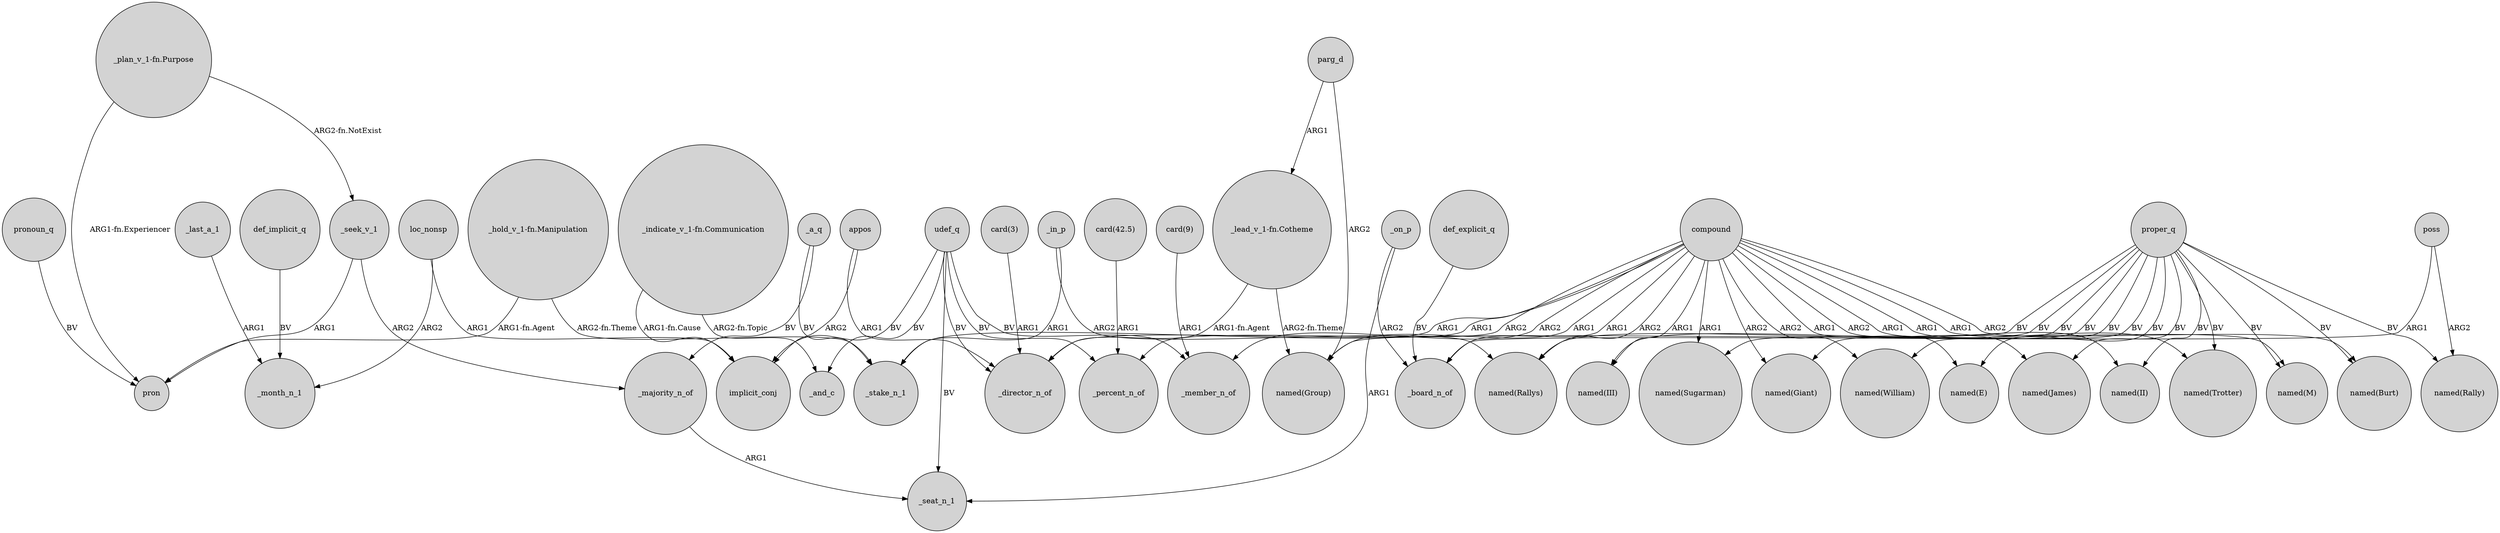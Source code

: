 digraph {
	node [shape=circle style=filled]
	compound -> "named(II)" [label=ARG1]
	_a_q -> _stake_n_1 [label=BV]
	proper_q -> "named(Giant)" [label=BV]
	"_indicate_v_1-fn.Communication" -> _and_c [label="ARG2-fn.Topic"]
	def_implicit_q -> _month_n_1 [label=BV]
	_in_p -> "named(Rallys)" [label=ARG2]
	proper_q -> "named(Trotter)" [label=BV]
	parg_d -> "_lead_v_1-fn.Cotheme" [label=ARG1]
	"_hold_v_1-fn.Manipulation" -> pron [label="ARG1-fn.Agent"]
	"_lead_v_1-fn.Cotheme" -> "named(Group)" [label="ARG2-fn.Theme"]
	appos -> _director_n_of [label=ARG1]
	proper_q -> "named(II)" [label=BV]
	"card(42.5)" -> _percent_n_of [label=ARG1]
	compound -> _board_n_of [label=ARG1]
	poss -> "named(Rally)" [label=ARG2]
	proper_q -> "named(Sugarman)" [label=BV]
	parg_d -> "named(Group)" [label=ARG2]
	compound -> "named(Trotter)" [label=ARG1]
	"_plan_v_1-fn.Purpose" -> pron [label="ARG1-fn.Experiencer"]
	compound -> "named(James)" [label=ARG2]
	compound -> "named(Sugarman)" [label=ARG1]
	poss -> _board_n_of [label=ARG1]
	def_explicit_q -> _board_n_of [label=BV]
	loc_nonsp -> implicit_conj [label=ARG1]
	compound -> "named(Giant)" [label=ARG2]
	appos -> implicit_conj [label=ARG2]
	_a_q -> _majority_n_of [label=BV]
	proper_q -> "named(E)" [label=BV]
	_majority_n_of -> _seat_n_1 [label=ARG1]
	udef_q -> implicit_conj [label=BV]
	proper_q -> "named(M)" [label=BV]
	compound -> _percent_n_of [label=ARG2]
	compound -> _member_n_of [label=ARG2]
	proper_q -> "named(Burt)" [label=BV]
	compound -> "named(Group)" [label=ARG1]
	_in_p -> _stake_n_1 [label=ARG1]
	pronoun_q -> pron [label=BV]
	compound -> "named(William)" [label=ARG2]
	compound -> "named(M)" [label=ARG1]
	proper_q -> "named(Rally)" [label=BV]
	_seek_v_1 -> pron [label=ARG1]
	udef_q -> _member_n_of [label=BV]
	"_lead_v_1-fn.Cotheme" -> _director_n_of [label="ARG1-fn.Agent"]
	compound -> "named(Burt)" [label=ARG2]
	proper_q -> "named(James)" [label=BV]
	compound -> _stake_n_1 [label=ARG1]
	_on_p -> _board_n_of [label=ARG2]
	proper_q -> "named(Rallys)" [label=BV]
	"_indicate_v_1-fn.Communication" -> implicit_conj [label="ARG1-fn.Cause"]
	_last_a_1 -> _month_n_1 [label=ARG1]
	"_hold_v_1-fn.Manipulation" -> _stake_n_1 [label="ARG2-fn.Theme"]
	"card(3)" -> _director_n_of [label=ARG1]
	_seek_v_1 -> _majority_n_of [label=ARG2]
	proper_q -> "named(Group)" [label=BV]
	udef_q -> _seat_n_1 [label=BV]
	udef_q -> _percent_n_of [label=BV]
	"card(9)" -> _member_n_of [label=ARG1]
	loc_nonsp -> _month_n_1 [label=ARG2]
	compound -> _director_n_of [label=ARG1]
	udef_q -> _and_c [label=BV]
	proper_q -> "named(III)" [label=BV]
	compound -> "named(E)" [label=ARG1]
	"_plan_v_1-fn.Purpose" -> _seek_v_1 [label="ARG2-fn.NotExist"]
	compound -> "named(III)" [label=ARG1]
	compound -> "named(Rallys)" [label=ARG2]
	udef_q -> _director_n_of [label=BV]
	_on_p -> _seat_n_1 [label=ARG1]
	proper_q -> "named(William)" [label=BV]
}
